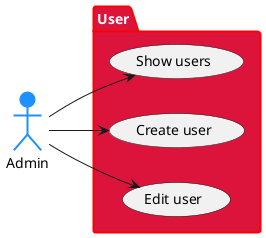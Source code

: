 @startuml
left to right direction
actor Admin as admin #dodgerblue;line:dodgerblue;line.bold;text:black

package User #crimson;line:red;line.bold;text:white {
  usecase "Show users" as showUsers
  usecase "Create user" as createUser
  usecase "Edit user" as editUser
}

admin --> showUsers
admin --> createUser
admin --> editUser
@enduml
